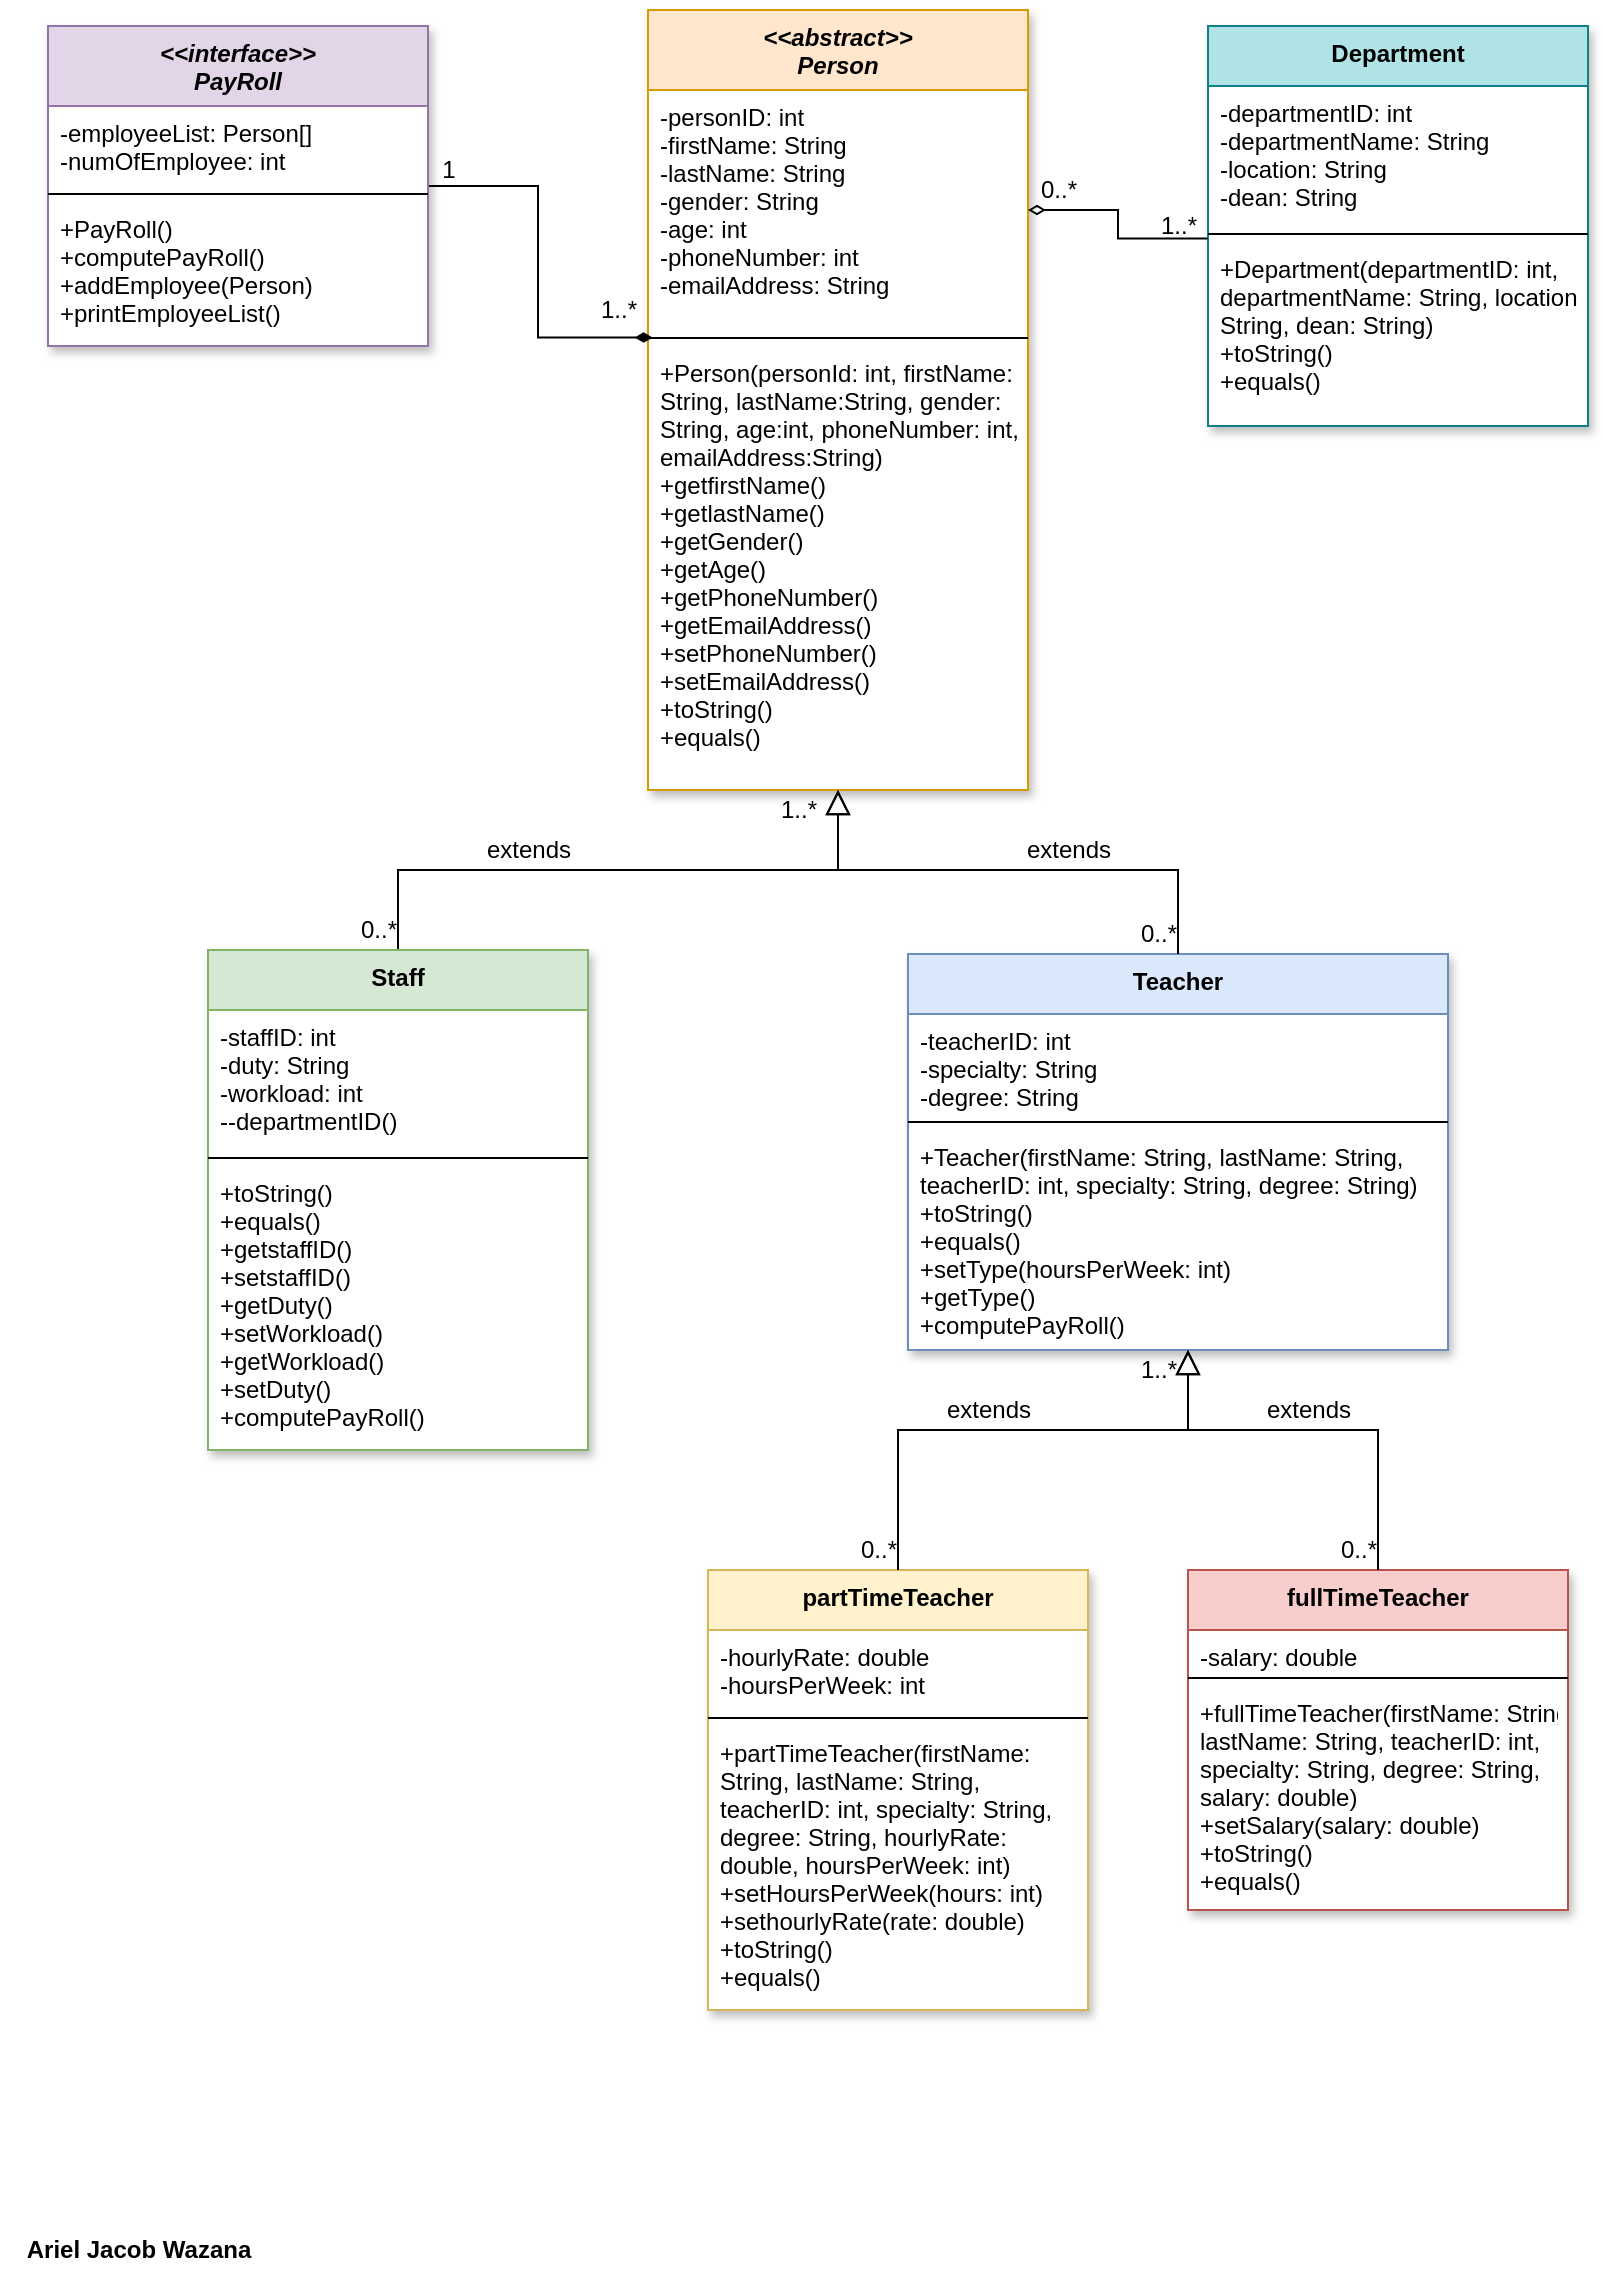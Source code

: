 <mxfile version="17.2.4" type="device"><diagram id="C5RBs43oDa-KdzZeNtuy" name="Page-1"><mxGraphModel dx="1381" dy="764" grid="1" gridSize="10" guides="1" tooltips="1" connect="1" arrows="1" fold="1" page="1" pageScale="1" pageWidth="827" pageHeight="1169" math="0" shadow="0"><root><mxCell id="WIyWlLk6GJQsqaUBKTNV-0"/><mxCell id="WIyWlLk6GJQsqaUBKTNV-1" parent="WIyWlLk6GJQsqaUBKTNV-0"/><mxCell id="zkfFHV4jXpPFQw0GAbJ--0" value="&lt;&lt;abstract&gt;&gt;&#10;Person" style="swimlane;fontStyle=3;align=center;verticalAlign=top;childLayout=stackLayout;horizontal=1;startSize=40;horizontalStack=0;resizeParent=1;resizeLast=0;collapsible=1;marginBottom=0;rounded=0;shadow=1;strokeWidth=1;fillColor=#ffe6cc;strokeColor=#d79b00;sketch=0;glass=0;gradientColor=none;swimlaneFillColor=default;labelBackgroundColor=none;labelBorderColor=none;" parent="WIyWlLk6GJQsqaUBKTNV-1" vertex="1"><mxGeometry x="330" y="20" width="190" height="390" as="geometry"><mxRectangle x="334" y="30" width="160" height="26" as="alternateBounds"/></mxGeometry></mxCell><mxCell id="CcQmyDMfMoInlUuQyHUH-1" value="-personID: int&#10;-firstName: String&#10;-lastName: String&#10;-gender: String&#10;-age: int&#10;-phoneNumber: int&#10;-emailAddress: String" style="text;align=left;verticalAlign=top;spacingLeft=4;spacingRight=4;overflow=hidden;rotatable=0;points=[[0,0.5],[1,0.5]];portConstraint=eastwest;" parent="zkfFHV4jXpPFQw0GAbJ--0" vertex="1"><mxGeometry y="40" width="190" height="120" as="geometry"/></mxCell><mxCell id="zkfFHV4jXpPFQw0GAbJ--4" value="" style="line;html=1;strokeWidth=1;align=left;verticalAlign=middle;spacingTop=-1;spacingLeft=3;spacingRight=3;rotatable=0;labelPosition=right;points=[];portConstraint=eastwest;" parent="zkfFHV4jXpPFQw0GAbJ--0" vertex="1"><mxGeometry y="160" width="190" height="8" as="geometry"/></mxCell><mxCell id="zkfFHV4jXpPFQw0GAbJ--5" value="+Person(personId: int, firstName:&#10;String, lastName:String, gender:&#10;String, age:int, phoneNumber: int,&#10;emailAddress:String)&#10;+getfirstName()&#10;+getlastName()&#10;+getGender()&#10;+getAge()&#10;+getPhoneNumber()&#10;+getEmailAddress()&#10;+setPhoneNumber()&#10;+setEmailAddress()&#10;+toString()&#10;+equals()" style="text;align=left;verticalAlign=top;spacingLeft=4;spacingRight=4;overflow=hidden;rotatable=0;points=[[0,0.5],[1,0.5]];portConstraint=eastwest;rounded=0;glass=0;shadow=0;" parent="zkfFHV4jXpPFQw0GAbJ--0" vertex="1"><mxGeometry y="168" width="190" height="222" as="geometry"/></mxCell><mxCell id="zkfFHV4jXpPFQw0GAbJ--12" value="" style="endArrow=block;endSize=10;endFill=0;shadow=0;strokeWidth=1;rounded=0;edgeStyle=elbowEdgeStyle;elbow=vertical;exitX=0.5;exitY=0;exitDx=0;exitDy=0;" parent="WIyWlLk6GJQsqaUBKTNV-1" source="KqMf_dXG2k9BwyrCONFw-25" target="zkfFHV4jXpPFQw0GAbJ--0" edge="1"><mxGeometry width="160" relative="1" as="geometry"><mxPoint x="270" y="500" as="sourcePoint"/><mxPoint x="200" y="203" as="targetPoint"/><Array as="points"><mxPoint x="425" y="450"/></Array></mxGeometry></mxCell><mxCell id="KqMf_dXG2k9BwyrCONFw-2" value="Department" style="swimlane;fontStyle=1;align=center;verticalAlign=top;childLayout=stackLayout;horizontal=1;startSize=30;horizontalStack=0;resizeParent=1;resizeLast=0;collapsible=1;marginBottom=0;rounded=0;shadow=1;strokeWidth=1;fillColor=#b0e3e6;strokeColor=#0e8088;sketch=0;glass=0;swimlaneFillColor=default;labelBackgroundColor=none;labelBorderColor=none;" parent="WIyWlLk6GJQsqaUBKTNV-1" vertex="1"><mxGeometry x="610" y="28" width="190" height="200" as="geometry"><mxRectangle x="334" y="30" width="160" height="26" as="alternateBounds"/></mxGeometry></mxCell><mxCell id="KqMf_dXG2k9BwyrCONFw-3" value="-departmentID: int&#10;-departmentName: String&#10;-location: String&#10;-dean: String" style="text;align=left;verticalAlign=top;spacingLeft=4;spacingRight=4;overflow=hidden;rotatable=0;points=[[0,0.5],[1,0.5]];portConstraint=eastwest;" parent="KqMf_dXG2k9BwyrCONFw-2" vertex="1"><mxGeometry y="30" width="190" height="70" as="geometry"/></mxCell><mxCell id="KqMf_dXG2k9BwyrCONFw-4" value="" style="line;html=1;strokeWidth=1;align=left;verticalAlign=middle;spacingTop=-1;spacingLeft=3;spacingRight=3;rotatable=0;labelPosition=right;points=[];portConstraint=eastwest;" parent="KqMf_dXG2k9BwyrCONFw-2" vertex="1"><mxGeometry y="100" width="190" height="8" as="geometry"/></mxCell><mxCell id="KqMf_dXG2k9BwyrCONFw-5" value="+Department(departmentID: int,&#10;departmentName: String, location: &#10;String, dean: String)&#10;+toString()&#10;+equals()" style="text;align=left;verticalAlign=top;spacingLeft=4;spacingRight=4;overflow=hidden;rotatable=0;points=[[0,0.5],[1,0.5]];portConstraint=eastwest;rounded=0;glass=0;shadow=0;" parent="KqMf_dXG2k9BwyrCONFw-2" vertex="1"><mxGeometry y="108" width="190" height="82" as="geometry"/></mxCell><mxCell id="KqMf_dXG2k9BwyrCONFw-46" style="rounded=0;orthogonalLoop=1;jettySize=auto;html=1;entryX=0.012;entryY=-0.019;entryDx=0;entryDy=0;entryPerimeter=0;edgeStyle=orthogonalEdgeStyle;endArrow=diamondThin;endFill=1;strokeWidth=1;" parent="WIyWlLk6GJQsqaUBKTNV-1" source="KqMf_dXG2k9BwyrCONFw-21" target="zkfFHV4jXpPFQw0GAbJ--5" edge="1"><mxGeometry relative="1" as="geometry"/></mxCell><mxCell id="KqMf_dXG2k9BwyrCONFw-21" value="&lt;&lt;interface&gt;&gt;&#10;PayRoll" style="swimlane;fontStyle=3;align=center;verticalAlign=top;childLayout=stackLayout;horizontal=1;startSize=40;horizontalStack=0;resizeParent=1;resizeLast=0;collapsible=1;marginBottom=0;rounded=0;shadow=1;strokeWidth=1;fillColor=#e1d5e7;strokeColor=#9673a6;sketch=0;glass=0;swimlaneFillColor=default;labelBackgroundColor=none;labelBorderColor=none;" parent="WIyWlLk6GJQsqaUBKTNV-1" vertex="1"><mxGeometry x="30" y="28" width="190" height="160" as="geometry"><mxRectangle x="334" y="30" width="160" height="26" as="alternateBounds"/></mxGeometry></mxCell><mxCell id="KqMf_dXG2k9BwyrCONFw-22" value="-employeeList: Person[]&#10;-numOfEmployee: int" style="text;align=left;verticalAlign=top;spacingLeft=4;spacingRight=4;overflow=hidden;rotatable=0;points=[[0,0.5],[1,0.5]];portConstraint=eastwest;" parent="KqMf_dXG2k9BwyrCONFw-21" vertex="1"><mxGeometry y="40" width="190" height="40" as="geometry"/></mxCell><mxCell id="KqMf_dXG2k9BwyrCONFw-23" value="" style="line;html=1;strokeWidth=1;align=left;verticalAlign=middle;spacingTop=-1;spacingLeft=3;spacingRight=3;rotatable=0;labelPosition=right;points=[];portConstraint=eastwest;" parent="KqMf_dXG2k9BwyrCONFw-21" vertex="1"><mxGeometry y="80" width="190" height="8" as="geometry"/></mxCell><mxCell id="KqMf_dXG2k9BwyrCONFw-24" value="+PayRoll()&#10;+computePayRoll()&#10;+addEmployee(Person)&#10;+printEmployeeList()" style="text;align=left;verticalAlign=top;spacingLeft=4;spacingRight=4;overflow=hidden;rotatable=0;points=[[0,0.5],[1,0.5]];portConstraint=eastwest;rounded=0;glass=0;shadow=0;" parent="KqMf_dXG2k9BwyrCONFw-21" vertex="1"><mxGeometry y="88" width="190" height="62" as="geometry"/></mxCell><mxCell id="KqMf_dXG2k9BwyrCONFw-25" value="Staff" style="swimlane;fontStyle=1;align=center;verticalAlign=top;childLayout=stackLayout;horizontal=1;startSize=30;horizontalStack=0;resizeParent=1;resizeLast=0;collapsible=1;marginBottom=0;rounded=0;shadow=1;strokeWidth=1;fillColor=#d5e8d4;strokeColor=#82b366;sketch=0;glass=0;swimlaneFillColor=default;labelBackgroundColor=none;labelBorderColor=none;" parent="WIyWlLk6GJQsqaUBKTNV-1" vertex="1"><mxGeometry x="110" y="490" width="190" height="250" as="geometry"><mxRectangle x="334" y="30" width="160" height="26" as="alternateBounds"/></mxGeometry></mxCell><mxCell id="KqMf_dXG2k9BwyrCONFw-26" value="-staffID: int&#10;-duty: String&#10;-workload: int&#10;--departmentID()" style="text;align=left;verticalAlign=top;spacingLeft=4;spacingRight=4;overflow=hidden;rotatable=0;points=[[0,0.5],[1,0.5]];portConstraint=eastwest;" parent="KqMf_dXG2k9BwyrCONFw-25" vertex="1"><mxGeometry y="30" width="190" height="70" as="geometry"/></mxCell><mxCell id="KqMf_dXG2k9BwyrCONFw-27" value="" style="line;html=1;strokeWidth=1;align=left;verticalAlign=middle;spacingTop=-1;spacingLeft=3;spacingRight=3;rotatable=0;labelPosition=right;points=[];portConstraint=eastwest;" parent="KqMf_dXG2k9BwyrCONFw-25" vertex="1"><mxGeometry y="100" width="190" height="8" as="geometry"/></mxCell><mxCell id="KqMf_dXG2k9BwyrCONFw-28" value="+toString()&#10;+equals()&#10;+getstaffID()&#10;+setstaffID()&#10;+getDuty()&#10;+setWorkload()&#10;+getWorkload()&#10;+setDuty()&#10;+computePayRoll()" style="text;align=left;verticalAlign=top;spacingLeft=4;spacingRight=4;overflow=hidden;rotatable=0;points=[[0,0.5],[1,0.5]];portConstraint=eastwest;rounded=0;glass=0;shadow=0;" parent="KqMf_dXG2k9BwyrCONFw-25" vertex="1"><mxGeometry y="108" width="190" height="142" as="geometry"/></mxCell><mxCell id="KqMf_dXG2k9BwyrCONFw-29" value="partTimeTeacher" style="swimlane;fontStyle=1;align=center;verticalAlign=top;childLayout=stackLayout;horizontal=1;startSize=30;horizontalStack=0;resizeParent=1;resizeLast=0;collapsible=1;marginBottom=0;rounded=0;shadow=1;strokeWidth=1;fillColor=#fff2cc;strokeColor=#d6b656;sketch=0;glass=0;swimlaneFillColor=default;labelBackgroundColor=none;labelBorderColor=none;" parent="WIyWlLk6GJQsqaUBKTNV-1" vertex="1"><mxGeometry x="360" y="800" width="190" height="220" as="geometry"><mxRectangle x="334" y="30" width="160" height="26" as="alternateBounds"/></mxGeometry></mxCell><mxCell id="KqMf_dXG2k9BwyrCONFw-30" value="-hourlyRate: double&#10;-hoursPerWeek: int" style="text;align=left;verticalAlign=top;spacingLeft=4;spacingRight=4;overflow=hidden;rotatable=0;points=[[0,0.5],[1,0.5]];portConstraint=eastwest;" parent="KqMf_dXG2k9BwyrCONFw-29" vertex="1"><mxGeometry y="30" width="190" height="40" as="geometry"/></mxCell><mxCell id="KqMf_dXG2k9BwyrCONFw-31" value="" style="line;html=1;strokeWidth=1;align=left;verticalAlign=middle;spacingTop=-1;spacingLeft=3;spacingRight=3;rotatable=0;labelPosition=right;points=[];portConstraint=eastwest;" parent="KqMf_dXG2k9BwyrCONFw-29" vertex="1"><mxGeometry y="70" width="190" height="8" as="geometry"/></mxCell><mxCell id="KqMf_dXG2k9BwyrCONFw-32" value="+partTimeTeacher(firstName:&#10;String, lastName: String, &#10;teacherID: int, specialty: String,&#10;degree: String, hourlyRate: &#10;double, hoursPerWeek: int)&#10;+setHoursPerWeek(hours: int)&#10;+sethourlyRate(rate: double)&#10;+toString()&#10;+equals()" style="text;align=left;verticalAlign=top;spacingLeft=4;spacingRight=4;overflow=hidden;rotatable=0;points=[[0,0.5],[1,0.5]];portConstraint=eastwest;rounded=0;glass=0;shadow=0;" parent="KqMf_dXG2k9BwyrCONFw-29" vertex="1"><mxGeometry y="78" width="190" height="142" as="geometry"/></mxCell><mxCell id="KqMf_dXG2k9BwyrCONFw-33" value="fullTimeTeacher" style="swimlane;fontStyle=1;align=center;verticalAlign=top;childLayout=stackLayout;horizontal=1;startSize=30;horizontalStack=0;resizeParent=1;resizeLast=0;collapsible=1;marginBottom=0;rounded=0;shadow=1;strokeWidth=1;fillColor=#f8cecc;strokeColor=#b85450;sketch=0;glass=0;swimlaneFillColor=default;labelBackgroundColor=none;labelBorderColor=none;" parent="WIyWlLk6GJQsqaUBKTNV-1" vertex="1"><mxGeometry x="600" y="800" width="190" height="170" as="geometry"><mxRectangle x="334" y="30" width="160" height="26" as="alternateBounds"/></mxGeometry></mxCell><mxCell id="KqMf_dXG2k9BwyrCONFw-34" value="-salary: double" style="text;align=left;verticalAlign=top;spacingLeft=4;spacingRight=4;overflow=hidden;rotatable=0;points=[[0,0.5],[1,0.5]];portConstraint=eastwest;" parent="KqMf_dXG2k9BwyrCONFw-33" vertex="1"><mxGeometry y="30" width="190" height="20" as="geometry"/></mxCell><mxCell id="KqMf_dXG2k9BwyrCONFw-35" value="" style="line;html=1;strokeWidth=1;align=left;verticalAlign=middle;spacingTop=-1;spacingLeft=3;spacingRight=3;rotatable=0;labelPosition=right;points=[];portConstraint=eastwest;" parent="KqMf_dXG2k9BwyrCONFw-33" vertex="1"><mxGeometry y="50" width="190" height="8" as="geometry"/></mxCell><mxCell id="KqMf_dXG2k9BwyrCONFw-36" value="+fullTimeTeacher(firstName: String,&#10;lastName: String, teacherID: int,&#10;specialty: String, degree: String,&#10;salary: double)&#10;+setSalary(salary: double)&#10;+toString()&#10;+equals()" style="text;align=left;verticalAlign=top;spacingLeft=4;spacingRight=4;overflow=hidden;rotatable=0;points=[[0,0.5],[1,0.5]];portConstraint=eastwest;rounded=0;glass=0;shadow=0;" parent="KqMf_dXG2k9BwyrCONFw-33" vertex="1"><mxGeometry y="58" width="190" height="112" as="geometry"/></mxCell><mxCell id="KqMf_dXG2k9BwyrCONFw-37" value="Teacher" style="swimlane;fontStyle=1;align=center;verticalAlign=top;childLayout=stackLayout;horizontal=1;startSize=30;horizontalStack=0;resizeParent=1;resizeLast=0;collapsible=1;marginBottom=0;rounded=0;shadow=1;strokeWidth=1;fillColor=#dae8fc;strokeColor=#6c8ebf;sketch=0;glass=0;swimlaneFillColor=default;labelBackgroundColor=none;labelBorderColor=none;" parent="WIyWlLk6GJQsqaUBKTNV-1" vertex="1"><mxGeometry x="460" y="492" width="270" height="198" as="geometry"><mxRectangle x="334" y="30" width="160" height="26" as="alternateBounds"/></mxGeometry></mxCell><mxCell id="KqMf_dXG2k9BwyrCONFw-38" value="-teacherID: int&#10;-specialty: String&#10;-degree: String" style="text;align=left;verticalAlign=top;spacingLeft=4;spacingRight=4;overflow=hidden;rotatable=0;points=[[0,0.5],[1,0.5]];portConstraint=eastwest;" parent="KqMf_dXG2k9BwyrCONFw-37" vertex="1"><mxGeometry y="30" width="270" height="50" as="geometry"/></mxCell><mxCell id="KqMf_dXG2k9BwyrCONFw-39" value="" style="line;html=1;strokeWidth=1;align=left;verticalAlign=middle;spacingTop=-1;spacingLeft=3;spacingRight=3;rotatable=0;labelPosition=right;points=[];portConstraint=eastwest;" parent="KqMf_dXG2k9BwyrCONFw-37" vertex="1"><mxGeometry y="80" width="270" height="8" as="geometry"/></mxCell><mxCell id="KqMf_dXG2k9BwyrCONFw-40" value="+Teacher(firstName: String, lastName: String,&#10;teacherID: int, specialty: String, degree: String)&#10;+toString()&#10;+equals()&#10;+setType(hoursPerWeek: int)&#10;+getType()&#10;+computePayRoll()" style="text;align=left;verticalAlign=top;spacingLeft=4;spacingRight=4;overflow=hidden;rotatable=0;points=[[0,0.5],[1,0.5]];portConstraint=eastwest;rounded=0;glass=0;shadow=0;" parent="KqMf_dXG2k9BwyrCONFw-37" vertex="1"><mxGeometry y="88" width="270" height="110" as="geometry"/></mxCell><mxCell id="KqMf_dXG2k9BwyrCONFw-41" value="" style="endArrow=block;endSize=10;endFill=0;shadow=0;strokeWidth=1;rounded=0;edgeStyle=elbowEdgeStyle;elbow=vertical;exitX=0.5;exitY=0;exitDx=0;exitDy=0;" parent="WIyWlLk6GJQsqaUBKTNV-1" source="KqMf_dXG2k9BwyrCONFw-37" edge="1"><mxGeometry width="160" relative="1" as="geometry"><mxPoint x="270" y="500.0" as="sourcePoint"/><mxPoint x="425" y="410" as="targetPoint"/><Array as="points"><mxPoint x="450" y="450"/><mxPoint x="450" y="450"/><mxPoint x="540" y="440"/></Array></mxGeometry></mxCell><mxCell id="KqMf_dXG2k9BwyrCONFw-42" value="" style="endArrow=block;endSize=10;endFill=0;shadow=0;strokeWidth=1;rounded=0;edgeStyle=elbowEdgeStyle;elbow=vertical;exitX=0.5;exitY=0;exitDx=0;exitDy=0;" parent="WIyWlLk6GJQsqaUBKTNV-1" source="KqMf_dXG2k9BwyrCONFw-33" edge="1"><mxGeometry width="160" relative="1" as="geometry"><mxPoint x="770" y="780" as="sourcePoint"/><mxPoint x="600" y="690" as="targetPoint"/><Array as="points"><mxPoint x="625" y="730"/><mxPoint x="625" y="730"/><mxPoint x="715" y="720"/></Array></mxGeometry></mxCell><mxCell id="KqMf_dXG2k9BwyrCONFw-43" value="" style="endArrow=block;endSize=10;endFill=0;shadow=0;strokeWidth=1;rounded=0;edgeStyle=elbowEdgeStyle;elbow=vertical;exitX=0.5;exitY=0;exitDx=0;exitDy=0;" parent="WIyWlLk6GJQsqaUBKTNV-1" source="KqMf_dXG2k9BwyrCONFw-29" edge="1"><mxGeometry width="160" relative="1" as="geometry"><mxPoint x="705" y="800" as="sourcePoint"/><mxPoint x="600" y="690" as="targetPoint"/><Array as="points"><mxPoint x="625" y="730"/><mxPoint x="625" y="730"/><mxPoint x="715" y="720"/></Array></mxGeometry></mxCell><mxCell id="KqMf_dXG2k9BwyrCONFw-47" style="rounded=0;orthogonalLoop=1;jettySize=auto;html=1;edgeStyle=orthogonalEdgeStyle;endArrow=diamondThin;endFill=0;strokeWidth=1;exitX=-0.001;exitY=-0.021;exitDx=0;exitDy=0;exitPerimeter=0;entryX=1;entryY=0.5;entryDx=0;entryDy=0;" parent="WIyWlLk6GJQsqaUBKTNV-1" source="KqMf_dXG2k9BwyrCONFw-5" target="CcQmyDMfMoInlUuQyHUH-1" edge="1"><mxGeometry relative="1" as="geometry"><mxPoint x="620" y="300" as="sourcePoint"/><mxPoint x="580" y="200" as="targetPoint"/></mxGeometry></mxCell><mxCell id="KqMf_dXG2k9BwyrCONFw-48" value="extends" style="text;html=1;resizable=0;autosize=1;align=center;verticalAlign=middle;points=[];fillColor=none;strokeColor=none;rounded=0;shadow=1;" parent="WIyWlLk6GJQsqaUBKTNV-1" vertex="1"><mxGeometry x="510" y="430" width="60" height="20" as="geometry"/></mxCell><mxCell id="KqMf_dXG2k9BwyrCONFw-49" value="extends" style="text;html=1;resizable=0;autosize=1;align=center;verticalAlign=middle;points=[];fillColor=none;strokeColor=none;rounded=0;shadow=1;" parent="WIyWlLk6GJQsqaUBKTNV-1" vertex="1"><mxGeometry x="240" y="430" width="60" height="20" as="geometry"/></mxCell><mxCell id="KqMf_dXG2k9BwyrCONFw-50" value="extends" style="text;html=1;resizable=0;autosize=1;align=center;verticalAlign=middle;points=[];fillColor=none;strokeColor=none;rounded=0;shadow=1;" parent="WIyWlLk6GJQsqaUBKTNV-1" vertex="1"><mxGeometry x="470" y="710" width="60" height="20" as="geometry"/></mxCell><mxCell id="KqMf_dXG2k9BwyrCONFw-51" value="extends" style="text;html=1;resizable=0;autosize=1;align=center;verticalAlign=middle;points=[];fillColor=none;strokeColor=none;rounded=0;shadow=1;" parent="WIyWlLk6GJQsqaUBKTNV-1" vertex="1"><mxGeometry x="630" y="710" width="60" height="20" as="geometry"/></mxCell><mxCell id="KqMf_dXG2k9BwyrCONFw-52" value="1..*" style="text;html=1;resizable=0;autosize=1;align=center;verticalAlign=middle;points=[];fillColor=none;strokeColor=none;rounded=0;shadow=1;" parent="WIyWlLk6GJQsqaUBKTNV-1" vertex="1"><mxGeometry x="580" y="118" width="30" height="20" as="geometry"/></mxCell><mxCell id="KqMf_dXG2k9BwyrCONFw-53" value="0..*" style="text;html=1;resizable=0;autosize=1;align=center;verticalAlign=middle;points=[];fillColor=none;strokeColor=none;rounded=0;shadow=1;" parent="WIyWlLk6GJQsqaUBKTNV-1" vertex="1"><mxGeometry x="520" y="100" width="30" height="20" as="geometry"/></mxCell><mxCell id="KqMf_dXG2k9BwyrCONFw-54" value="0..*" style="text;html=1;resizable=0;autosize=1;align=center;verticalAlign=middle;points=[];fillColor=none;strokeColor=none;rounded=0;shadow=1;" parent="WIyWlLk6GJQsqaUBKTNV-1" vertex="1"><mxGeometry x="180" y="470" width="30" height="20" as="geometry"/></mxCell><mxCell id="KqMf_dXG2k9BwyrCONFw-55" value="0..*" style="text;html=1;resizable=0;autosize=1;align=center;verticalAlign=middle;points=[];fillColor=none;strokeColor=none;rounded=0;shadow=1;" parent="WIyWlLk6GJQsqaUBKTNV-1" vertex="1"><mxGeometry x="570" y="472" width="30" height="20" as="geometry"/></mxCell><mxCell id="KqMf_dXG2k9BwyrCONFw-56" value="0..*" style="text;html=1;resizable=0;autosize=1;align=center;verticalAlign=middle;points=[];fillColor=none;strokeColor=none;rounded=0;shadow=1;" parent="WIyWlLk6GJQsqaUBKTNV-1" vertex="1"><mxGeometry x="430" y="780" width="30" height="20" as="geometry"/></mxCell><mxCell id="KqMf_dXG2k9BwyrCONFw-57" value="0..*" style="text;html=1;resizable=0;autosize=1;align=center;verticalAlign=middle;points=[];fillColor=none;strokeColor=none;rounded=0;shadow=1;" parent="WIyWlLk6GJQsqaUBKTNV-1" vertex="1"><mxGeometry x="670" y="780" width="30" height="20" as="geometry"/></mxCell><mxCell id="KqMf_dXG2k9BwyrCONFw-58" value="1" style="text;html=1;resizable=0;autosize=1;align=center;verticalAlign=middle;points=[];fillColor=none;strokeColor=none;rounded=0;shadow=1;" parent="WIyWlLk6GJQsqaUBKTNV-1" vertex="1"><mxGeometry x="220" y="90" width="20" height="20" as="geometry"/></mxCell><mxCell id="KqMf_dXG2k9BwyrCONFw-59" value="1..*" style="text;html=1;resizable=0;autosize=1;align=center;verticalAlign=middle;points=[];fillColor=none;strokeColor=none;rounded=0;shadow=1;" parent="WIyWlLk6GJQsqaUBKTNV-1" vertex="1"><mxGeometry x="300" y="160" width="30" height="20" as="geometry"/></mxCell><mxCell id="KqMf_dXG2k9BwyrCONFw-60" value="1..*" style="text;html=1;resizable=0;autosize=1;align=center;verticalAlign=middle;points=[];fillColor=none;strokeColor=none;rounded=0;shadow=1;" parent="WIyWlLk6GJQsqaUBKTNV-1" vertex="1"><mxGeometry x="390" y="410" width="30" height="20" as="geometry"/></mxCell><mxCell id="KqMf_dXG2k9BwyrCONFw-61" value="1..*" style="text;html=1;resizable=0;autosize=1;align=center;verticalAlign=middle;points=[];fillColor=none;strokeColor=none;rounded=0;shadow=1;" parent="WIyWlLk6GJQsqaUBKTNV-1" vertex="1"><mxGeometry x="570" y="690" width="30" height="20" as="geometry"/></mxCell><mxCell id="KqMf_dXG2k9BwyrCONFw-63" value="&lt;b&gt;Ariel Jacob Wazana&lt;/b&gt;" style="text;html=1;resizable=0;autosize=1;align=center;verticalAlign=middle;points=[];fillColor=none;strokeColor=none;rounded=0;shadow=1;" parent="WIyWlLk6GJQsqaUBKTNV-1" vertex="1"><mxGeometry x="10" y="1130" width="130" height="20" as="geometry"/></mxCell></root></mxGraphModel></diagram></mxfile>